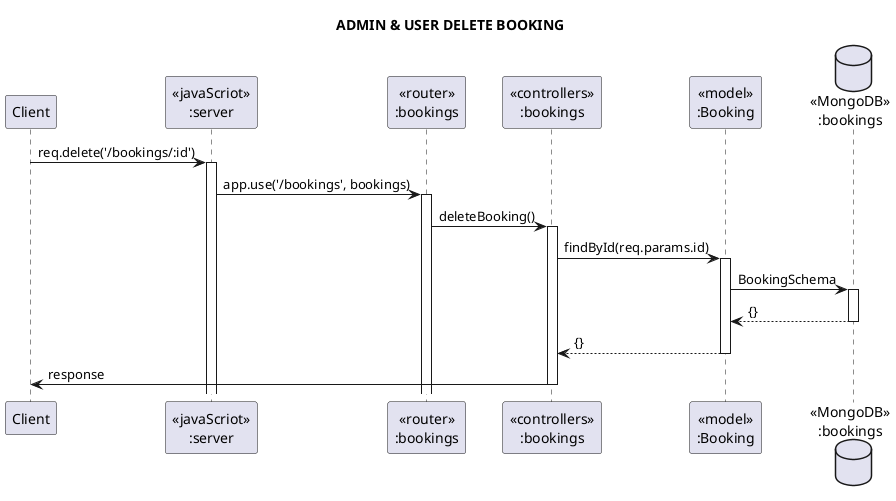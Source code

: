 @startuml ADMIN & USER DELETE BOOKING
title ADMIN & USER DELETE BOOKING

participant Client as A
participant "<<javaScriot>>\n:server" as B
participant "<<router>>\n:bookings" as C
participant "<<controllers>>\n:bookings" as D
participant "<<model>>\n:Booking" as E
database "<<MongoDB>>\n:bookings" as F

A -> B ++ : req.delete('/bookings/:id')
B -> C ++ : app.use('/bookings', bookings)
C -> D ++ : deleteBooking()
D -> E ++ : findById(req.params.id)
E -> F ++ : BookingSchema
F --> E -- : {}
E --> D -- : {}
D -> A -- : response
@enduml